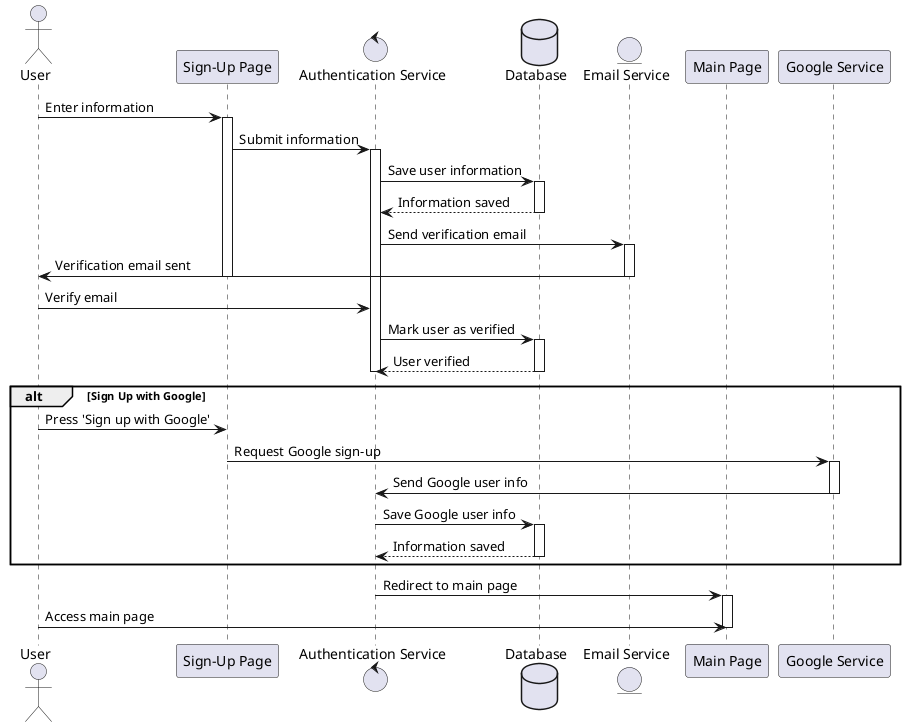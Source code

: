@startuml
actor User
participant "Sign-Up Page" as SignUpPage
control "Authentication Service" as AuthService
database "Database" as DB
entity "Email Service" as EmailService
participant "Main Page" as MainPage
participant "Google Service" as GoogleService

User -> SignUpPage: Enter information
activate SignUpPage
SignUpPage -> AuthService: Submit information
activate AuthService
    AuthService -> DB: Save user information
    activate DB
    DB --> AuthService: Information saved
    deactivate DB
    AuthService -> EmailService: Send verification email
    activate EmailService
    EmailService -> User: Verification email sent
    deactivate EmailService
deactivate SignUpPage
User -> AuthService: Verify email
AuthService -> DB: Mark user as verified
activate DB
DB --> AuthService: User verified
deactivate DB
deactivate AuthService

alt Sign Up with Google
    User -> SignUpPage: Press 'Sign up with Google'
    SignUpPage -> GoogleService: Request Google sign-up
    activate GoogleService
    GoogleService -> AuthService: Send Google user info
    deactivate GoogleService
    AuthService -> DB: Save Google user info
    activate DB
    DB --> AuthService: Information saved
    deactivate DB


    
end



AuthService -> MainPage: Redirect to main page
activate MainPage
User -> MainPage: Access main page
deactivate MainPage
@enduml
